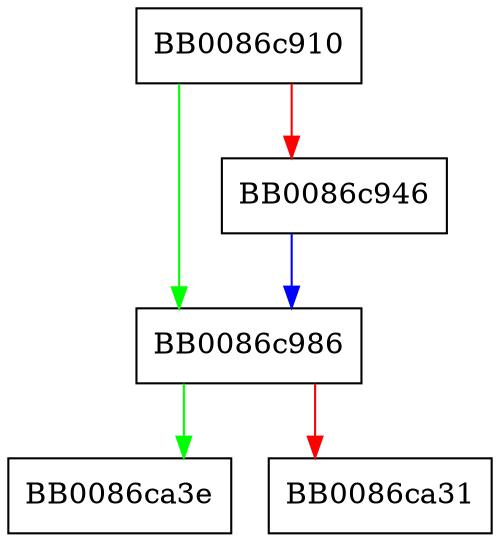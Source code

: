 digraph __isoc99_sscanf {
  node [shape="box"];
  graph [splines=ortho];
  BB0086c910 -> BB0086c986 [color="green"];
  BB0086c910 -> BB0086c946 [color="red"];
  BB0086c946 -> BB0086c986 [color="blue"];
  BB0086c986 -> BB0086ca3e [color="green"];
  BB0086c986 -> BB0086ca31 [color="red"];
}